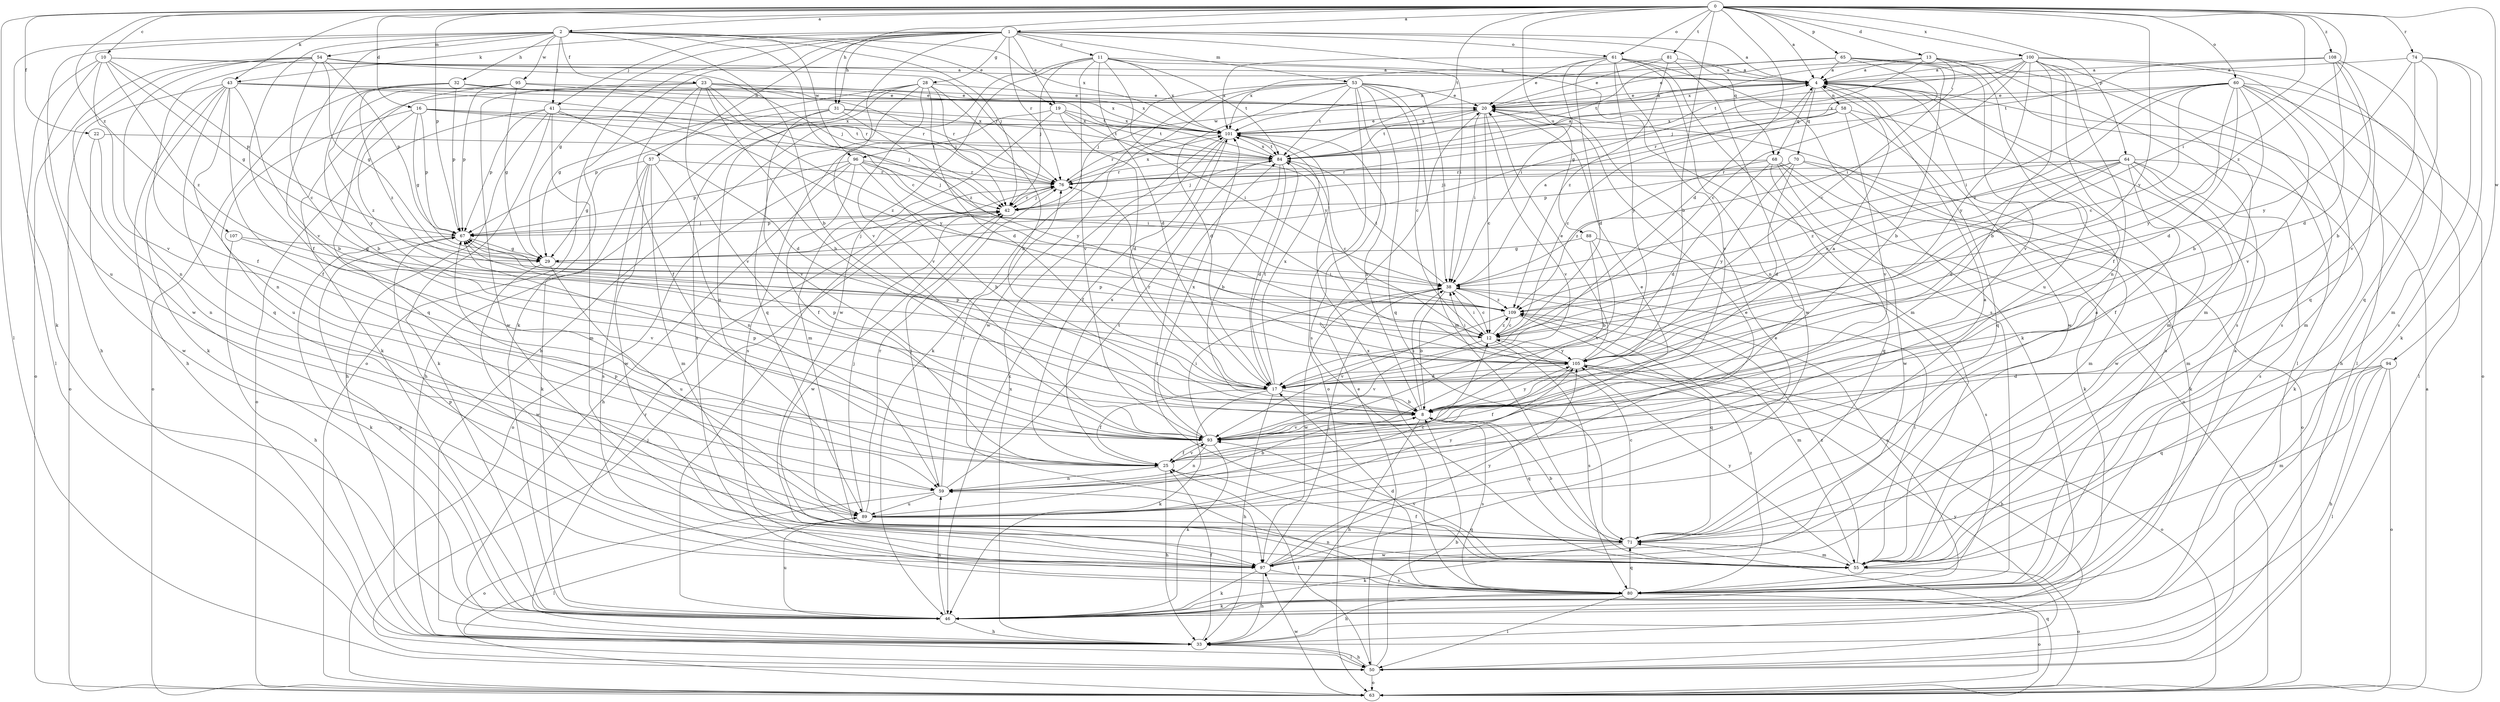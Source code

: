 strict digraph  {
0;
1;
2;
4;
8;
10;
11;
12;
13;
16;
17;
19;
20;
22;
23;
25;
28;
29;
31;
32;
33;
38;
41;
42;
43;
46;
50;
53;
54;
55;
57;
58;
59;
60;
61;
63;
64;
65;
67;
68;
70;
71;
74;
76;
80;
81;
84;
88;
89;
93;
94;
95;
96;
97;
100;
101;
105;
107;
108;
109;
0 -> 1  [label=a];
0 -> 2  [label=a];
0 -> 4  [label=a];
0 -> 8  [label=b];
0 -> 10  [label=c];
0 -> 13  [label=d];
0 -> 16  [label=d];
0 -> 17  [label=d];
0 -> 22  [label=f];
0 -> 31  [label=h];
0 -> 38  [label=i];
0 -> 43  [label=k];
0 -> 50  [label=l];
0 -> 60  [label=o];
0 -> 61  [label=o];
0 -> 64  [label=p];
0 -> 65  [label=p];
0 -> 67  [label=p];
0 -> 74  [label=r];
0 -> 81  [label=t];
0 -> 84  [label=t];
0 -> 88  [label=u];
0 -> 94  [label=w];
0 -> 100  [label=x];
0 -> 105  [label=y];
0 -> 107  [label=z];
0 -> 108  [label=z];
0 -> 109  [label=z];
1 -> 4  [label=a];
1 -> 11  [label=c];
1 -> 19  [label=e];
1 -> 28  [label=g];
1 -> 29  [label=g];
1 -> 31  [label=h];
1 -> 41  [label=j];
1 -> 43  [label=k];
1 -> 46  [label=k];
1 -> 53  [label=m];
1 -> 57  [label=n];
1 -> 61  [label=o];
1 -> 63  [label=o];
1 -> 68  [label=q];
1 -> 76  [label=r];
1 -> 80  [label=s];
1 -> 93  [label=v];
2 -> 8  [label=b];
2 -> 12  [label=c];
2 -> 19  [label=e];
2 -> 23  [label=f];
2 -> 25  [label=f];
2 -> 32  [label=h];
2 -> 41  [label=j];
2 -> 42  [label=j];
2 -> 46  [label=k];
2 -> 54  [label=m];
2 -> 89  [label=u];
2 -> 93  [label=v];
2 -> 95  [label=w];
2 -> 96  [label=w];
2 -> 101  [label=x];
4 -> 20  [label=e];
4 -> 55  [label=m];
4 -> 58  [label=n];
4 -> 68  [label=q];
4 -> 70  [label=q];
4 -> 96  [label=w];
4 -> 97  [label=w];
8 -> 4  [label=a];
8 -> 33  [label=h];
8 -> 38  [label=i];
8 -> 71  [label=q];
8 -> 80  [label=s];
8 -> 93  [label=v];
8 -> 101  [label=x];
8 -> 105  [label=y];
10 -> 4  [label=a];
10 -> 29  [label=g];
10 -> 33  [label=h];
10 -> 50  [label=l];
10 -> 67  [label=p];
10 -> 76  [label=r];
10 -> 93  [label=v];
10 -> 109  [label=z];
11 -> 4  [label=a];
11 -> 17  [label=d];
11 -> 33  [label=h];
11 -> 38  [label=i];
11 -> 42  [label=j];
11 -> 84  [label=t];
11 -> 93  [label=v];
11 -> 97  [label=w];
11 -> 101  [label=x];
11 -> 105  [label=y];
12 -> 38  [label=i];
12 -> 67  [label=p];
12 -> 80  [label=s];
12 -> 93  [label=v];
12 -> 105  [label=y];
12 -> 109  [label=z];
13 -> 4  [label=a];
13 -> 12  [label=c];
13 -> 20  [label=e];
13 -> 29  [label=g];
13 -> 55  [label=m];
13 -> 80  [label=s];
13 -> 89  [label=u];
16 -> 29  [label=g];
16 -> 42  [label=j];
16 -> 67  [label=p];
16 -> 84  [label=t];
16 -> 89  [label=u];
16 -> 101  [label=x];
16 -> 109  [label=z];
17 -> 8  [label=b];
17 -> 25  [label=f];
17 -> 33  [label=h];
17 -> 46  [label=k];
17 -> 67  [label=p];
17 -> 76  [label=r];
17 -> 84  [label=t];
17 -> 101  [label=x];
19 -> 17  [label=d];
19 -> 38  [label=i];
19 -> 55  [label=m];
19 -> 80  [label=s];
19 -> 84  [label=t];
19 -> 101  [label=x];
20 -> 4  [label=a];
20 -> 12  [label=c];
20 -> 38  [label=i];
20 -> 63  [label=o];
20 -> 84  [label=t];
20 -> 93  [label=v];
20 -> 101  [label=x];
22 -> 59  [label=n];
22 -> 84  [label=t];
22 -> 97  [label=w];
23 -> 8  [label=b];
23 -> 20  [label=e];
23 -> 25  [label=f];
23 -> 46  [label=k];
23 -> 76  [label=r];
23 -> 93  [label=v];
23 -> 97  [label=w];
23 -> 101  [label=x];
23 -> 105  [label=y];
23 -> 109  [label=z];
25 -> 20  [label=e];
25 -> 33  [label=h];
25 -> 50  [label=l];
25 -> 59  [label=n];
25 -> 93  [label=v];
25 -> 101  [label=x];
28 -> 8  [label=b];
28 -> 17  [label=d];
28 -> 20  [label=e];
28 -> 29  [label=g];
28 -> 42  [label=j];
28 -> 71  [label=q];
28 -> 80  [label=s];
28 -> 89  [label=u];
28 -> 93  [label=v];
29 -> 38  [label=i];
29 -> 42  [label=j];
29 -> 89  [label=u];
29 -> 97  [label=w];
31 -> 33  [label=h];
31 -> 67  [label=p];
31 -> 84  [label=t];
31 -> 93  [label=v];
31 -> 101  [label=x];
31 -> 105  [label=y];
32 -> 8  [label=b];
32 -> 20  [label=e];
32 -> 63  [label=o];
32 -> 67  [label=p];
32 -> 76  [label=r];
32 -> 109  [label=z];
33 -> 25  [label=f];
33 -> 50  [label=l];
33 -> 76  [label=r];
33 -> 101  [label=x];
38 -> 4  [label=a];
38 -> 8  [label=b];
38 -> 12  [label=c];
38 -> 80  [label=s];
38 -> 84  [label=t];
38 -> 97  [label=w];
38 -> 109  [label=z];
41 -> 17  [label=d];
41 -> 33  [label=h];
41 -> 46  [label=k];
41 -> 55  [label=m];
41 -> 63  [label=o];
41 -> 67  [label=p];
41 -> 101  [label=x];
41 -> 109  [label=z];
42 -> 67  [label=p];
42 -> 76  [label=r];
42 -> 97  [label=w];
43 -> 8  [label=b];
43 -> 20  [label=e];
43 -> 25  [label=f];
43 -> 33  [label=h];
43 -> 46  [label=k];
43 -> 59  [label=n];
43 -> 63  [label=o];
43 -> 71  [label=q];
43 -> 76  [label=r];
43 -> 84  [label=t];
46 -> 4  [label=a];
46 -> 33  [label=h];
46 -> 59  [label=n];
46 -> 67  [label=p];
46 -> 76  [label=r];
46 -> 89  [label=u];
50 -> 8  [label=b];
50 -> 20  [label=e];
50 -> 33  [label=h];
50 -> 42  [label=j];
50 -> 63  [label=o];
50 -> 105  [label=y];
53 -> 12  [label=c];
53 -> 17  [label=d];
53 -> 20  [label=e];
53 -> 38  [label=i];
53 -> 42  [label=j];
53 -> 46  [label=k];
53 -> 55  [label=m];
53 -> 63  [label=o];
53 -> 71  [label=q];
53 -> 80  [label=s];
53 -> 84  [label=t];
53 -> 97  [label=w];
54 -> 4  [label=a];
54 -> 12  [label=c];
54 -> 25  [label=f];
54 -> 29  [label=g];
54 -> 42  [label=j];
54 -> 59  [label=n];
54 -> 63  [label=o];
54 -> 67  [label=p];
54 -> 97  [label=w];
55 -> 25  [label=f];
55 -> 38  [label=i];
55 -> 63  [label=o];
55 -> 84  [label=t];
55 -> 93  [label=v];
55 -> 101  [label=x];
55 -> 105  [label=y];
55 -> 109  [label=z];
57 -> 29  [label=g];
57 -> 46  [label=k];
57 -> 55  [label=m];
57 -> 59  [label=n];
57 -> 76  [label=r];
57 -> 80  [label=s];
57 -> 97  [label=w];
58 -> 12  [label=c];
58 -> 71  [label=q];
58 -> 76  [label=r];
58 -> 80  [label=s];
58 -> 93  [label=v];
58 -> 101  [label=x];
59 -> 8  [label=b];
59 -> 42  [label=j];
59 -> 63  [label=o];
59 -> 76  [label=r];
59 -> 84  [label=t];
59 -> 89  [label=u];
60 -> 8  [label=b];
60 -> 12  [label=c];
60 -> 17  [label=d];
60 -> 20  [label=e];
60 -> 33  [label=h];
60 -> 38  [label=i];
60 -> 50  [label=l];
60 -> 55  [label=m];
60 -> 93  [label=v];
60 -> 101  [label=x];
60 -> 105  [label=y];
60 -> 109  [label=z];
61 -> 4  [label=a];
61 -> 17  [label=d];
61 -> 20  [label=e];
61 -> 38  [label=i];
61 -> 46  [label=k];
61 -> 55  [label=m];
61 -> 59  [label=n];
61 -> 93  [label=v];
61 -> 101  [label=x];
61 -> 105  [label=y];
63 -> 4  [label=a];
63 -> 71  [label=q];
63 -> 97  [label=w];
64 -> 12  [label=c];
64 -> 17  [label=d];
64 -> 25  [label=f];
64 -> 42  [label=j];
64 -> 46  [label=k];
64 -> 55  [label=m];
64 -> 76  [label=r];
64 -> 80  [label=s];
64 -> 97  [label=w];
64 -> 109  [label=z];
65 -> 4  [label=a];
65 -> 8  [label=b];
65 -> 12  [label=c];
65 -> 50  [label=l];
65 -> 84  [label=t];
65 -> 93  [label=v];
65 -> 101  [label=x];
67 -> 29  [label=g];
67 -> 42  [label=j];
67 -> 46  [label=k];
68 -> 17  [label=d];
68 -> 46  [label=k];
68 -> 63  [label=o];
68 -> 71  [label=q];
68 -> 76  [label=r];
68 -> 97  [label=w];
68 -> 109  [label=z];
70 -> 17  [label=d];
70 -> 46  [label=k];
70 -> 55  [label=m];
70 -> 67  [label=p];
70 -> 76  [label=r];
70 -> 105  [label=y];
71 -> 4  [label=a];
71 -> 8  [label=b];
71 -> 12  [label=c];
71 -> 46  [label=k];
71 -> 55  [label=m];
71 -> 97  [label=w];
74 -> 4  [label=a];
74 -> 46  [label=k];
74 -> 71  [label=q];
74 -> 80  [label=s];
74 -> 93  [label=v];
74 -> 105  [label=y];
76 -> 42  [label=j];
76 -> 101  [label=x];
80 -> 17  [label=d];
80 -> 33  [label=h];
80 -> 46  [label=k];
80 -> 50  [label=l];
80 -> 59  [label=n];
80 -> 63  [label=o];
80 -> 71  [label=q];
80 -> 109  [label=z];
81 -> 4  [label=a];
81 -> 20  [label=e];
81 -> 97  [label=w];
81 -> 101  [label=x];
81 -> 109  [label=z];
84 -> 4  [label=a];
84 -> 8  [label=b];
84 -> 12  [label=c];
84 -> 17  [label=d];
84 -> 42  [label=j];
84 -> 76  [label=r];
84 -> 101  [label=x];
88 -> 8  [label=b];
88 -> 29  [label=g];
88 -> 80  [label=s];
88 -> 93  [label=v];
89 -> 4  [label=a];
89 -> 12  [label=c];
89 -> 20  [label=e];
89 -> 42  [label=j];
89 -> 50  [label=l];
89 -> 67  [label=p];
89 -> 71  [label=q];
89 -> 76  [label=r];
89 -> 105  [label=y];
93 -> 25  [label=f];
93 -> 38  [label=i];
93 -> 46  [label=k];
93 -> 59  [label=n];
93 -> 67  [label=p];
93 -> 101  [label=x];
94 -> 17  [label=d];
94 -> 33  [label=h];
94 -> 50  [label=l];
94 -> 55  [label=m];
94 -> 63  [label=o];
94 -> 71  [label=q];
95 -> 20  [label=e];
95 -> 29  [label=g];
95 -> 67  [label=p];
95 -> 71  [label=q];
95 -> 101  [label=x];
95 -> 105  [label=y];
96 -> 8  [label=b];
96 -> 25  [label=f];
96 -> 33  [label=h];
96 -> 38  [label=i];
96 -> 42  [label=j];
96 -> 63  [label=o];
96 -> 67  [label=p];
96 -> 76  [label=r];
97 -> 20  [label=e];
97 -> 33  [label=h];
97 -> 38  [label=i];
97 -> 46  [label=k];
97 -> 67  [label=p];
97 -> 80  [label=s];
97 -> 105  [label=y];
100 -> 4  [label=a];
100 -> 8  [label=b];
100 -> 25  [label=f];
100 -> 38  [label=i];
100 -> 42  [label=j];
100 -> 50  [label=l];
100 -> 59  [label=n];
100 -> 63  [label=o];
100 -> 80  [label=s];
100 -> 84  [label=t];
100 -> 101  [label=x];
100 -> 105  [label=y];
101 -> 20  [label=e];
101 -> 25  [label=f];
101 -> 46  [label=k];
101 -> 76  [label=r];
101 -> 84  [label=t];
105 -> 17  [label=d];
105 -> 20  [label=e];
105 -> 25  [label=f];
105 -> 33  [label=h];
105 -> 38  [label=i];
105 -> 63  [label=o];
105 -> 67  [label=p];
107 -> 29  [label=g];
107 -> 33  [label=h];
107 -> 93  [label=v];
108 -> 4  [label=a];
108 -> 8  [label=b];
108 -> 17  [label=d];
108 -> 55  [label=m];
108 -> 71  [label=q];
108 -> 84  [label=t];
109 -> 12  [label=c];
109 -> 55  [label=m];
109 -> 71  [label=q];
109 -> 93  [label=v];
}
